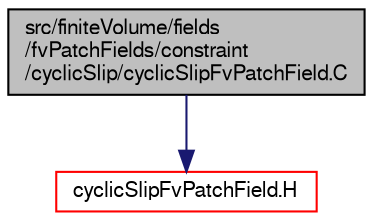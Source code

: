 digraph "src/finiteVolume/fields/fvPatchFields/constraint/cyclicSlip/cyclicSlipFvPatchField.C"
{
  bgcolor="transparent";
  edge [fontname="FreeSans",fontsize="10",labelfontname="FreeSans",labelfontsize="10"];
  node [fontname="FreeSans",fontsize="10",shape=record];
  Node1 [label="src/finiteVolume/fields\l/fvPatchFields/constraint\l/cyclicSlip/cyclicSlipFvPatchField.C",height=0.2,width=0.4,color="black", fillcolor="grey75", style="filled" fontcolor="black"];
  Node1 -> Node2 [color="midnightblue",fontsize="10",style="solid",fontname="FreeSans"];
  Node2 [label="cyclicSlipFvPatchField.H",height=0.2,width=0.4,color="red",URL="$a04795.html"];
}
